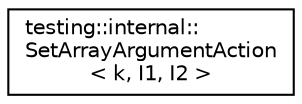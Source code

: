 digraph "Иерархия классов. Графический вид."
{
 // LATEX_PDF_SIZE
  edge [fontname="Helvetica",fontsize="10",labelfontname="Helvetica",labelfontsize="10"];
  node [fontname="Helvetica",fontsize="10",shape=record];
  rankdir="LR";
  Node0 [label="testing::internal::\lSetArrayArgumentAction\l\< k, I1, I2 \>",height=0.2,width=0.4,color="black", fillcolor="white", style="filled",URL="$structtesting_1_1internal_1_1SetArrayArgumentAction.html",tooltip=" "];
}
